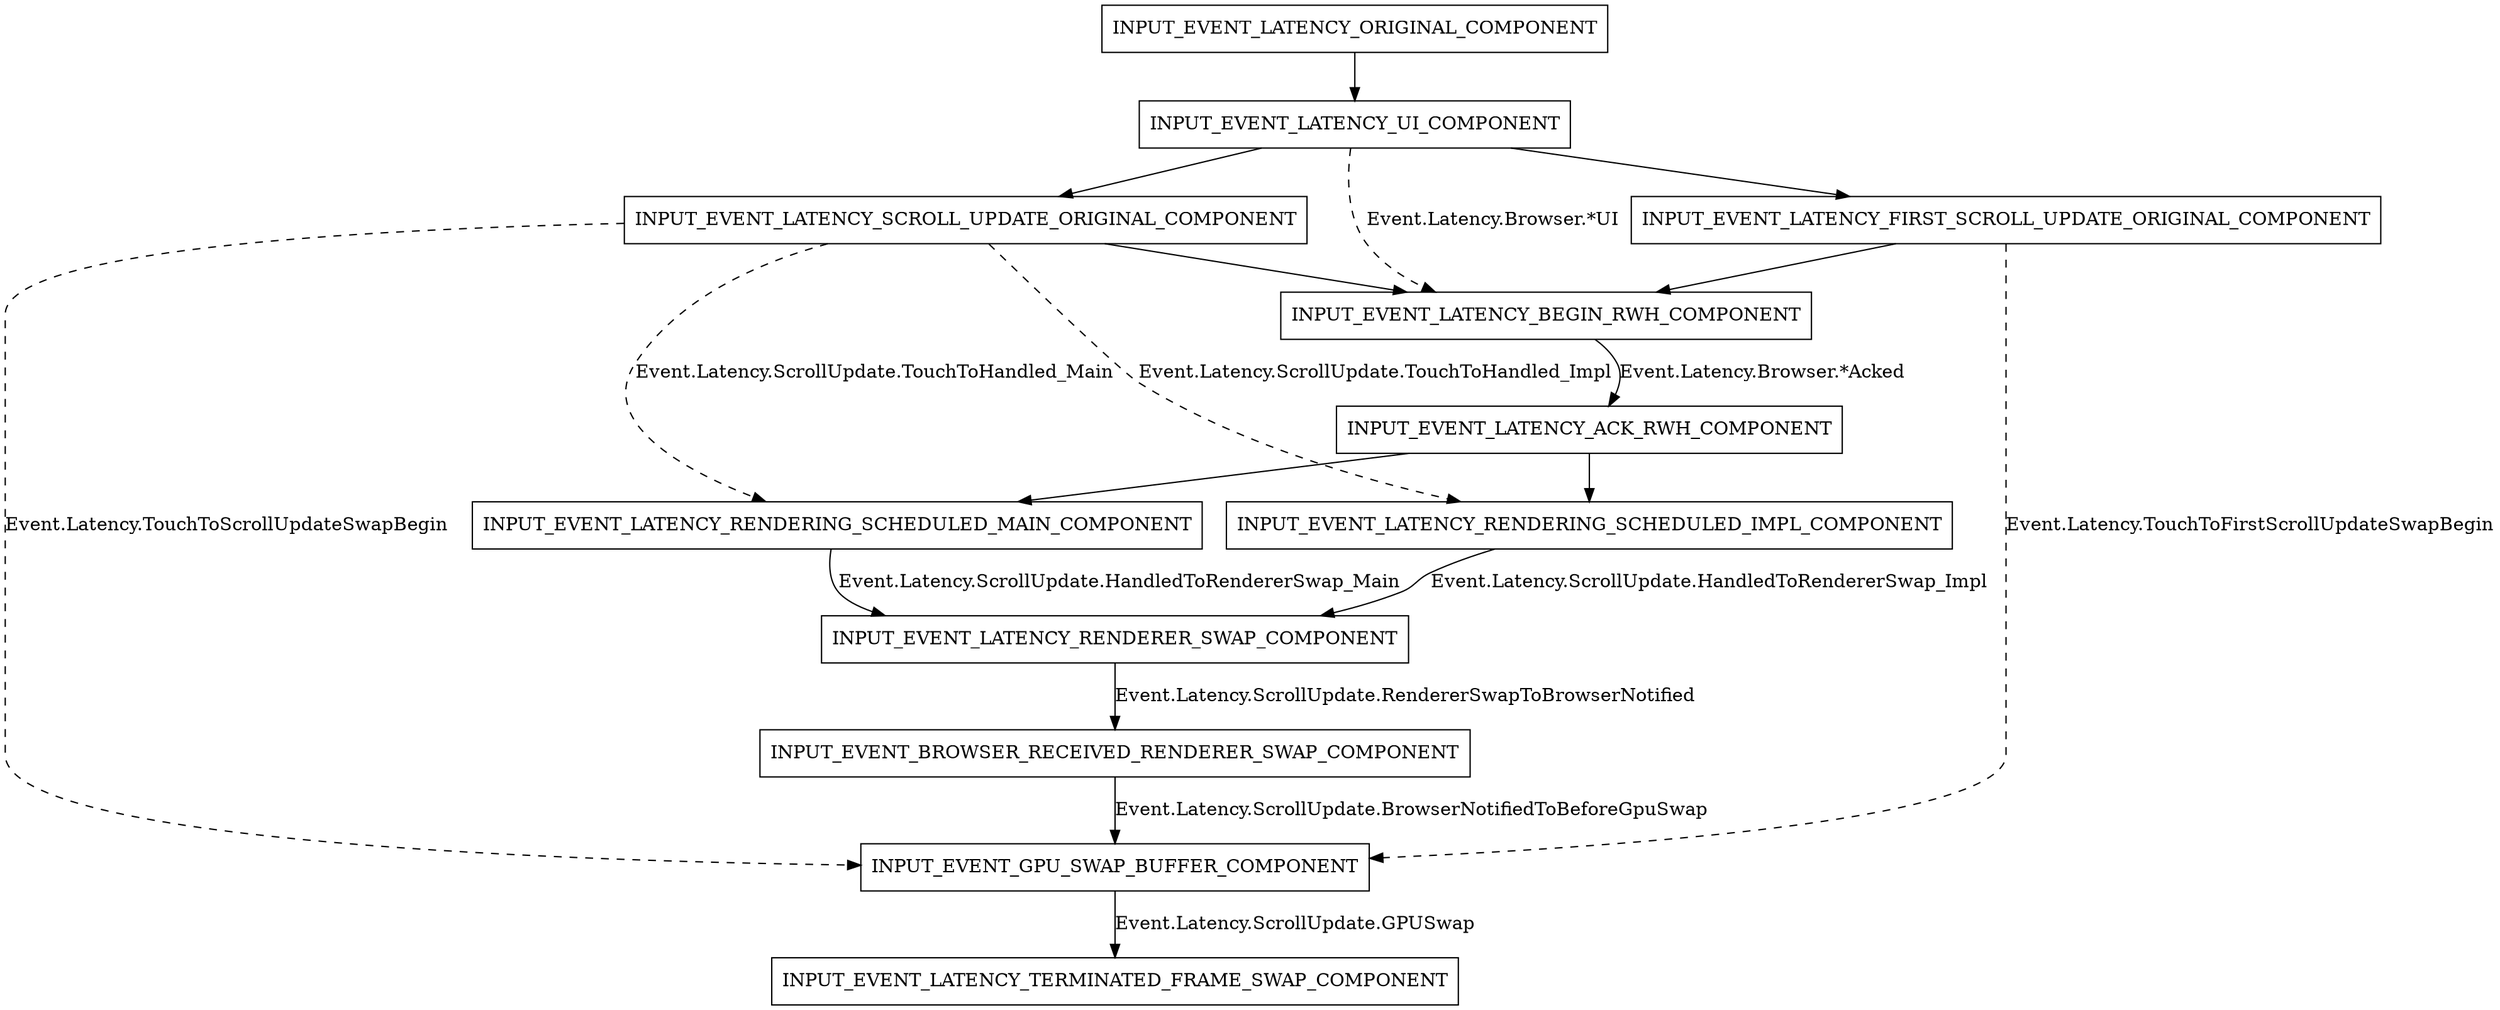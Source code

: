 # dot -Tpdf ui/events/latency_info.dot > latency_info.pdf

digraph g {
  node [shape=box];

  INPUT_EVENT_LATENCY_ORIGINAL_COMPONENT ->
  INPUT_EVENT_LATENCY_UI_COMPONENT ->
  INPUT_EVENT_LATENCY_SCROLL_UPDATE_ORIGINAL_COMPONENT ->
  INPUT_EVENT_LATENCY_BEGIN_RWH_COMPONENT;

  INPUT_EVENT_LATENCY_BEGIN_RWH_COMPONENT -> INPUT_EVENT_LATENCY_ACK_RWH_COMPONENT [label="Event.Latency.Browser.*Acked"];

  INPUT_EVENT_LATENCY_ACK_RWH_COMPONENT -> INPUT_EVENT_LATENCY_RENDERING_SCHEDULED_MAIN_COMPONENT;
  INPUT_EVENT_LATENCY_ACK_RWH_COMPONENT -> INPUT_EVENT_LATENCY_RENDERING_SCHEDULED_IMPL_COMPONENT;

  INPUT_EVENT_LATENCY_RENDERING_SCHEDULED_MAIN_COMPONENT -> INPUT_EVENT_LATENCY_RENDERER_SWAP_COMPONENT [label="Event.Latency.ScrollUpdate.HandledToRendererSwap_Main"];
  INPUT_EVENT_LATENCY_RENDERING_SCHEDULED_IMPL_COMPONENT -> INPUT_EVENT_LATENCY_RENDERER_SWAP_COMPONENT [label="Event.Latency.ScrollUpdate.HandledToRendererSwap_Impl"];

  INPUT_EVENT_LATENCY_RENDERER_SWAP_COMPONENT -> INPUT_EVENT_BROWSER_RECEIVED_RENDERER_SWAP_COMPONENT [label="Event.Latency.ScrollUpdate.RendererSwapToBrowserNotified"];
  INPUT_EVENT_BROWSER_RECEIVED_RENDERER_SWAP_COMPONENT -> INPUT_EVENT_GPU_SWAP_BUFFER_COMPONENT [label="Event.Latency.ScrollUpdate.BrowserNotifiedToBeforeGpuSwap"];
  INPUT_EVENT_GPU_SWAP_BUFFER_COMPONENT -> INPUT_EVENT_LATENCY_TERMINATED_FRAME_SWAP_COMPONENT [label="Event.Latency.ScrollUpdate.GPUSwap"];

  INPUT_EVENT_LATENCY_UI_COMPONENT ->
  INPUT_EVENT_LATENCY_FIRST_SCROLL_UPDATE_ORIGINAL_COMPONENT ->
  INPUT_EVENT_LATENCY_BEGIN_RWH_COMPONENT;

  edge[style="dashed"];
  INPUT_EVENT_LATENCY_SCROLL_UPDATE_ORIGINAL_COMPONENT -> INPUT_EVENT_GPU_SWAP_BUFFER_COMPONENT [label="Event.Latency.TouchToScrollUpdateSwapBegin"];
  INPUT_EVENT_LATENCY_FIRST_SCROLL_UPDATE_ORIGINAL_COMPONENT -> INPUT_EVENT_GPU_SWAP_BUFFER_COMPONENT [label="Event.Latency.TouchToFirstScrollUpdateSwapBegin"];

  INPUT_EVENT_LATENCY_UI_COMPONENT -> INPUT_EVENT_LATENCY_BEGIN_RWH_COMPONENT [label="Event.Latency.Browser.*UI"];
  INPUT_EVENT_LATENCY_SCROLL_UPDATE_ORIGINAL_COMPONENT -> INPUT_EVENT_LATENCY_RENDERING_SCHEDULED_MAIN_COMPONENT [label="Event.Latency.ScrollUpdate.TouchToHandled_Main"];
  INPUT_EVENT_LATENCY_SCROLL_UPDATE_ORIGINAL_COMPONENT -> INPUT_EVENT_LATENCY_RENDERING_SCHEDULED_IMPL_COMPONENT [label="Event.Latency.ScrollUpdate.TouchToHandled_Impl"];


}
